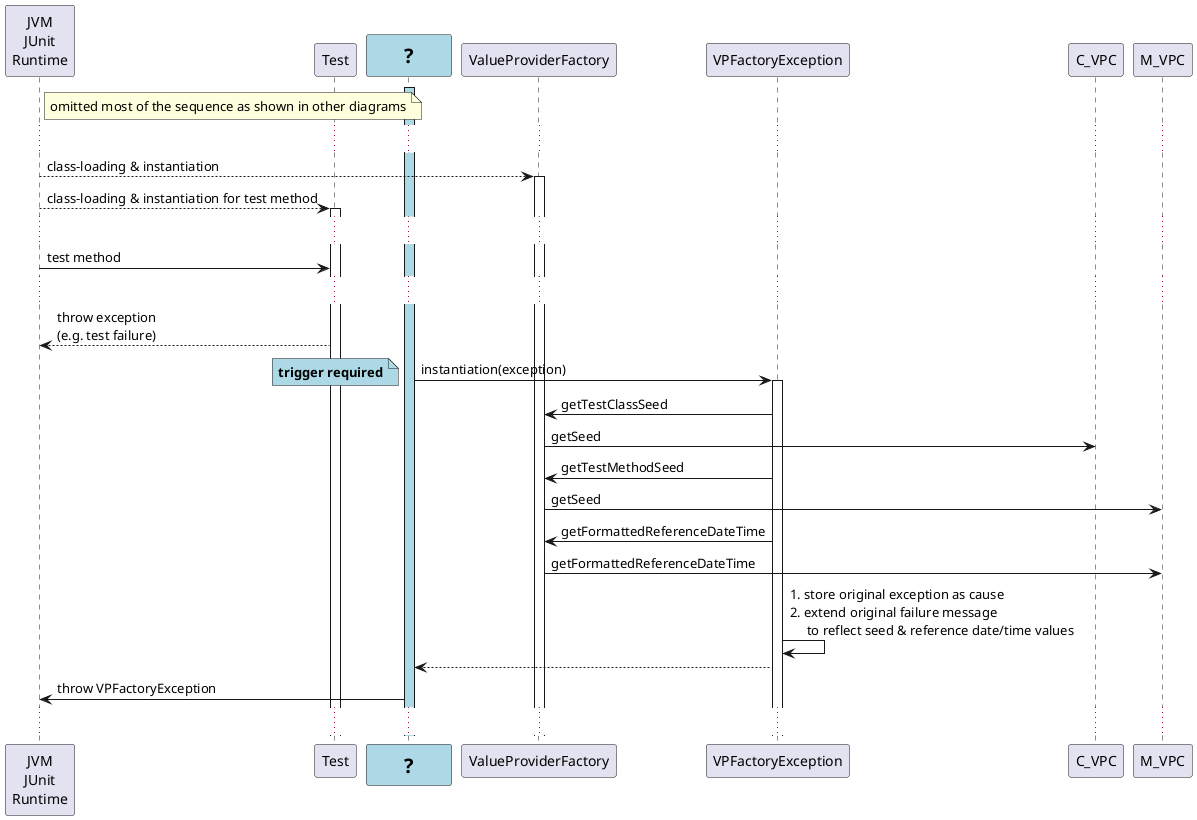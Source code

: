 @startuml
participant "JVM\nJUnit\nRuntime" as JVM
note right of JVM : omitted most of the sequence as shown in other diagrams
participant "Test" as T_A
participant "<b><size:20>      ?      </size></b>" as TBI #lightblue
activate TBI #lightblue
participant "ValueProviderFactory" as VPF
participant "VPFactoryException" as EX
...

JVM --> VPF : class-loading & instantiation
activate VPF

JVM --> T_A : class-loading & instantiation for test method
activate T_A
...
JVM -> T_A : test method
...
T_A --> JVM : throw exception\n(e.g. test failure)
TBI -> EX : instantiation(exception)
note left #lightblue : <b>trigger required</b>
activate EX
EX -> VPF : getTestClassSeed
VPF -> C_VPC : getSeed
EX -> VPF : getTestMethodSeed
VPF -> M_VPC : getSeed
EX -> VPF : getFormattedReferenceDateTime
VPF -> M_VPC : getFormattedReferenceDateTime
EX -> EX : 1. store original exception as cause\n2. extend original failure message\n     to reflect seed & reference date/time values
EX --> TBI
TBI -> JVM: throw VPFactoryException
...

@enduml